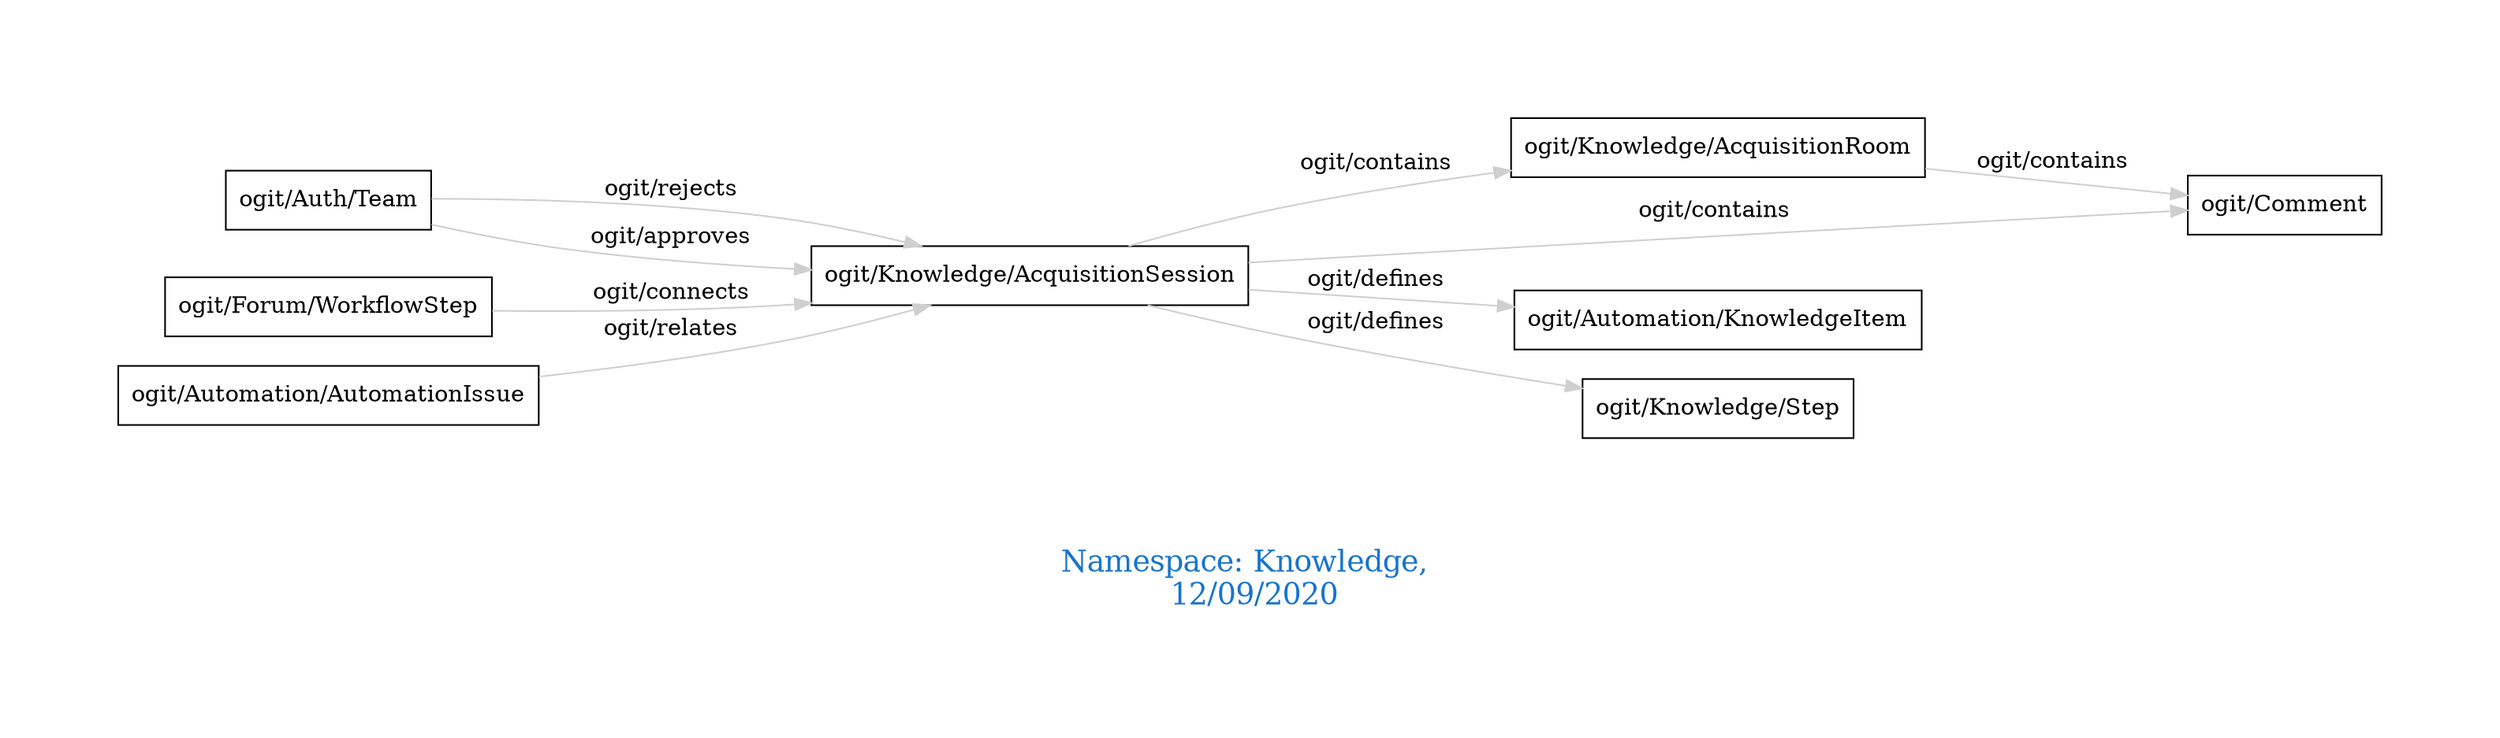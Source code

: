 digraph OGIT_ontology {
 graph [ rankdir= LR,pad=1 
fontsize = 18,
fontcolor= dodgerblue3,label = "\n\n\nNamespace: Knowledge, \n 12/09/2020"];
node[shape=polygon];
edge [  color="gray81"];

   "ogit/Knowledge/AcquisitionRoom" -> "ogit/Comment" [label="   ogit/contains    "];
   "ogit/Knowledge/AcquisitionSession" -> "ogit/Comment" [label="   ogit/contains    "];
   "ogit/Knowledge/AcquisitionSession" -> "ogit/Knowledge/AcquisitionRoom" [label="   ogit/contains    "];
   "ogit/Knowledge/AcquisitionSession" -> "ogit/Automation/KnowledgeItem" [label="   ogit/defines    "];
   "ogit/Knowledge/AcquisitionSession" -> "ogit/Knowledge/Step" [label="   ogit/defines    "];
   "ogit/Auth/Team" -> "ogit/Knowledge/AcquisitionSession" [label="   ogit/rejects    "];
   "ogit/Forum/WorkflowStep" -> "ogit/Knowledge/AcquisitionSession" [label="   ogit/connects    "];
   "ogit/Auth/Team" -> "ogit/Knowledge/AcquisitionSession" [label="   ogit/approves    "];
   "ogit/Automation/AutomationIssue" -> "ogit/Knowledge/AcquisitionSession" [label="   ogit/relates    "];
}
